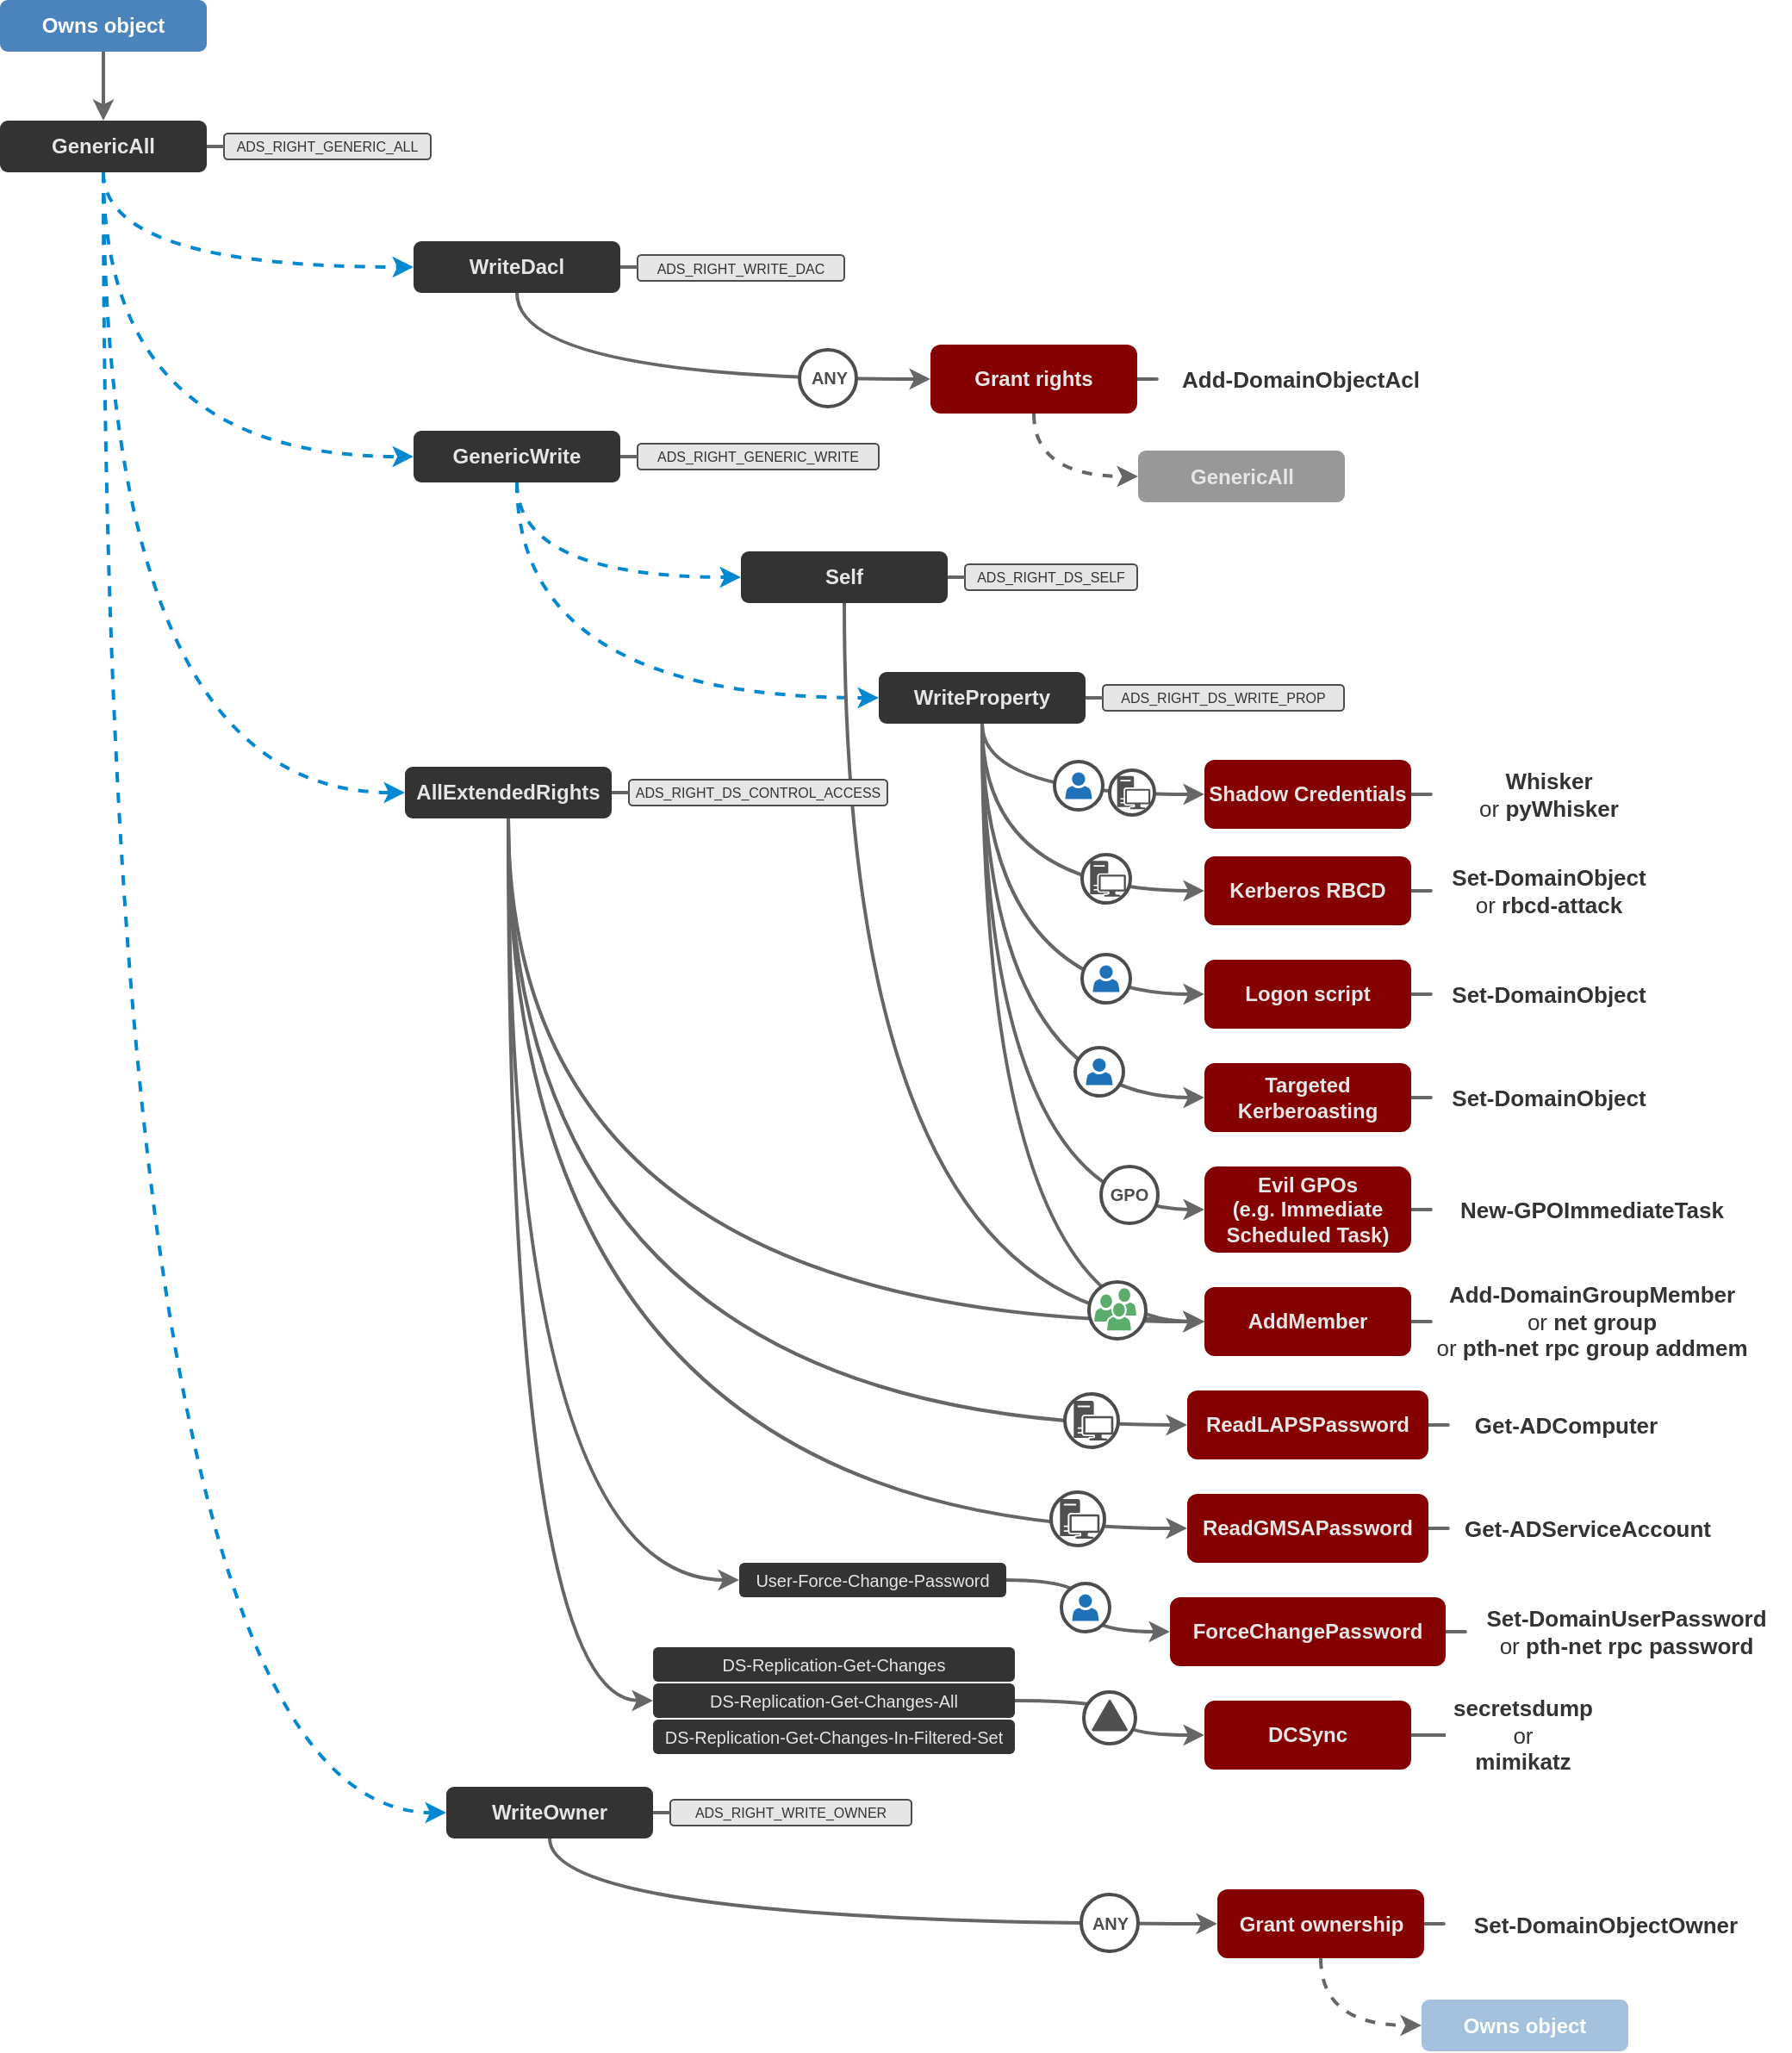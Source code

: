 <mxfile version="14.5.1" type="device"><diagram id="hH7pEeF3YHhmBUNXaw4B" name="Page-1"><mxGraphModel dx="-787" dy="471" grid="0" gridSize="10" guides="0" tooltips="1" connect="1" arrows="1" fold="1" page="0" pageScale="1" pageWidth="850" pageHeight="1100" math="0" shadow="0"><root><mxCell id="0"/><mxCell id="1" parent="0"/><mxCell id="ecaAw5MiLjt0hMcevMGe-25" style="edgeStyle=orthogonalEdgeStyle;curved=1;rounded=0;orthogonalLoop=1;jettySize=auto;html=1;entryX=0;entryY=0.5;entryDx=0;entryDy=0;strokeColor=#666666;strokeWidth=2;fontSize=10;fontColor=#E6E6E6;exitX=1;exitY=0.5;exitDx=0;exitDy=0;" parent="1" source="ecaAw5MiLjt0hMcevMGe-19" target="1uZMwYcroioLVXyT7ZDU-54" edge="1"><mxGeometry relative="1" as="geometry"><mxPoint x="2380" y="1125" as="sourcePoint"/><Array as="points"><mxPoint x="2400" y="1167"/><mxPoint x="2400" y="1197"/></Array></mxGeometry></mxCell><mxCell id="ecaAw5MiLjt0hMcevMGe-24" style="edgeStyle=orthogonalEdgeStyle;curved=1;rounded=0;orthogonalLoop=1;jettySize=auto;html=1;exitX=1;exitY=0.5;exitDx=0;exitDy=0;entryX=0;entryY=0.5;entryDx=0;entryDy=0;strokeColor=#666666;strokeWidth=2;fontSize=10;fontColor=#E6E6E6;" parent="1" source="ecaAw5MiLjt0hMcevMGe-20" target="ecaAw5MiLjt0hMcevMGe-10" edge="1"><mxGeometry relative="1" as="geometry"><Array as="points"><mxPoint x="2420" y="1237"/><mxPoint x="2420" y="1257"/></Array></mxGeometry></mxCell><mxCell id="ecaAw5MiLjt0hMcevMGe-12" style="edgeStyle=orthogonalEdgeStyle;rounded=0;orthogonalLoop=1;jettySize=auto;html=1;curved=1;exitX=0.5;exitY=1;exitDx=0;exitDy=0;entryX=0;entryY=0.5;entryDx=0;entryDy=0;strokeWidth=2;strokeColor=#666666;" parent="1" source="1uZMwYcroioLVXyT7ZDU-45" target="ecaAw5MiLjt0hMcevMGe-20" edge="1"><mxGeometry relative="1" as="geometry"/></mxCell><mxCell id="1uZMwYcroioLVXyT7ZDU-73" style="edgeStyle=orthogonalEdgeStyle;curved=1;rounded=0;orthogonalLoop=1;jettySize=auto;html=1;strokeColor=#666666;strokeWidth=2;fontColor=#E6E6E6;exitX=0.5;exitY=1;exitDx=0;exitDy=0;entryX=0;entryY=0.5;entryDx=0;entryDy=0;" parent="1" source="1uZMwYcroioLVXyT7ZDU-45" target="1uZMwYcroioLVXyT7ZDU-57" edge="1"><mxGeometry relative="1" as="geometry"/></mxCell><mxCell id="1uZMwYcroioLVXyT7ZDU-76" style="edgeStyle=orthogonalEdgeStyle;curved=1;rounded=0;orthogonalLoop=1;jettySize=auto;html=1;strokeColor=#666666;strokeWidth=2;fontColor=#E6E6E6;exitX=0.5;exitY=1;exitDx=0;exitDy=0;entryX=0;entryY=0.5;entryDx=0;entryDy=0;" parent="1" source="1uZMwYcroioLVXyT7ZDU-45" target="1uZMwYcroioLVXyT7ZDU-59" edge="1"><mxGeometry relative="1" as="geometry"/></mxCell><mxCell id="1uZMwYcroioLVXyT7ZDU-77" style="edgeStyle=orthogonalEdgeStyle;curved=1;rounded=0;orthogonalLoop=1;jettySize=auto;html=1;strokeColor=#666666;strokeWidth=2;fontColor=#E6E6E6;exitX=0.5;exitY=1;exitDx=0;exitDy=0;entryX=0;entryY=0.5;entryDx=0;entryDy=0;" parent="1" source="1uZMwYcroioLVXyT7ZDU-45" target="1uZMwYcroioLVXyT7ZDU-58" edge="1"><mxGeometry relative="1" as="geometry"/></mxCell><mxCell id="1uZMwYcroioLVXyT7ZDU-78" style="edgeStyle=orthogonalEdgeStyle;curved=1;rounded=0;orthogonalLoop=1;jettySize=auto;html=1;strokeColor=#666666;strokeWidth=2;fontColor=#E6E6E6;exitX=0.5;exitY=1;exitDx=0;exitDy=0;entryX=0;entryY=0.5;entryDx=0;entryDy=0;" parent="1" source="1uZMwYcroioLVXyT7ZDU-45" target="ecaAw5MiLjt0hMcevMGe-19" edge="1"><mxGeometry relative="1" as="geometry"><mxPoint x="1520" y="620" as="sourcePoint"/></mxGeometry></mxCell><mxCell id="1uZMwYcroioLVXyT7ZDU-62" style="edgeStyle=orthogonalEdgeStyle;curved=1;rounded=0;orthogonalLoop=1;jettySize=auto;html=1;fontColor=#E6E6E6;strokeWidth=2;dashed=1;strokeColor=#0288d1;entryX=0;entryY=0.5;entryDx=0;entryDy=0;exitX=0.5;exitY=1;exitDx=0;exitDy=0;" parent="1" source="1uZMwYcroioLVXyT7ZDU-46" target="1uZMwYcroioLVXyT7ZDU-45" edge="1"><mxGeometry relative="1" as="geometry"/></mxCell><mxCell id="1uZMwYcroioLVXyT7ZDU-63" style="edgeStyle=orthogonalEdgeStyle;curved=1;rounded=0;orthogonalLoop=1;jettySize=auto;html=1;dashed=1;strokeColor=#0288d1;strokeWidth=2;fontColor=#E6E6E6;entryX=0;entryY=0.5;entryDx=0;entryDy=0;exitX=0.5;exitY=1;exitDx=0;exitDy=0;" parent="1" source="1uZMwYcroioLVXyT7ZDU-46" target="1uZMwYcroioLVXyT7ZDU-50" edge="1"><mxGeometry relative="1" as="geometry"/></mxCell><mxCell id="1uZMwYcroioLVXyT7ZDU-64" style="edgeStyle=orthogonalEdgeStyle;curved=1;rounded=0;orthogonalLoop=1;jettySize=auto;html=1;dashed=1;strokeColor=#0288d1;strokeWidth=2;fontColor=#E6E6E6;exitX=0.5;exitY=1;exitDx=0;exitDy=0;entryX=0;entryY=0.5;entryDx=0;entryDy=0;" parent="1" source="1uZMwYcroioLVXyT7ZDU-46" target="1uZMwYcroioLVXyT7ZDU-51" edge="1"><mxGeometry relative="1" as="geometry"/></mxCell><mxCell id="1uZMwYcroioLVXyT7ZDU-69" style="edgeStyle=orthogonalEdgeStyle;curved=1;rounded=0;orthogonalLoop=1;jettySize=auto;html=1;dashed=1;strokeColor=#0288d1;strokeWidth=2;fontColor=#E6E6E6;entryX=0;entryY=0.5;entryDx=0;entryDy=0;exitX=0.5;exitY=1;exitDx=0;exitDy=0;" parent="1" source="1uZMwYcroioLVXyT7ZDU-46" target="1uZMwYcroioLVXyT7ZDU-47" edge="1"><mxGeometry relative="1" as="geometry"/></mxCell><mxCell id="1uZMwYcroioLVXyT7ZDU-65" style="edgeStyle=orthogonalEdgeStyle;curved=1;rounded=0;orthogonalLoop=1;jettySize=auto;html=1;dashed=1;strokeColor=#0288d1;strokeWidth=2;fontColor=#E6E6E6;exitX=0.5;exitY=1;exitDx=0;exitDy=0;entryX=0;entryY=0.5;entryDx=0;entryDy=0;" parent="1" source="1uZMwYcroioLVXyT7ZDU-47" target="1uZMwYcroioLVXyT7ZDU-49" edge="1"><mxGeometry relative="1" as="geometry"/></mxCell><mxCell id="1uZMwYcroioLVXyT7ZDU-66" style="edgeStyle=orthogonalEdgeStyle;curved=1;rounded=0;orthogonalLoop=1;jettySize=auto;html=1;dashed=1;strokeColor=#0288d1;strokeWidth=2;fontColor=#E6E6E6;entryX=0;entryY=0.5;entryDx=0;entryDy=0;exitX=0.5;exitY=1;exitDx=0;exitDy=0;" parent="1" source="1uZMwYcroioLVXyT7ZDU-47" target="1uZMwYcroioLVXyT7ZDU-48" edge="1"><mxGeometry relative="1" as="geometry"/></mxCell><mxCell id="1uZMwYcroioLVXyT7ZDU-74" style="edgeStyle=orthogonalEdgeStyle;curved=1;rounded=0;orthogonalLoop=1;jettySize=auto;html=1;strokeColor=#666666;strokeWidth=2;fontColor=#E6E6E6;exitX=0.5;exitY=1;exitDx=0;exitDy=0;entryX=0;entryY=0.5;entryDx=0;entryDy=0;" parent="1" source="1uZMwYcroioLVXyT7ZDU-48" target="1uZMwYcroioLVXyT7ZDU-57" edge="1"><mxGeometry relative="1" as="geometry"/></mxCell><mxCell id="1uZMwYcroioLVXyT7ZDU-70" style="edgeStyle=orthogonalEdgeStyle;curved=1;rounded=0;orthogonalLoop=1;jettySize=auto;html=1;strokeWidth=2;fontColor=#E6E6E6;strokeColor=#666666;exitX=0.5;exitY=1;exitDx=0;exitDy=0;entryX=0;entryY=0.5;entryDx=0;entryDy=0;" parent="1" source="1uZMwYcroioLVXyT7ZDU-49" target="1uZMwYcroioLVXyT7ZDU-55" edge="1"><mxGeometry relative="1" as="geometry"/></mxCell><mxCell id="1uZMwYcroioLVXyT7ZDU-72" style="edgeStyle=orthogonalEdgeStyle;curved=1;rounded=0;orthogonalLoop=1;jettySize=auto;html=1;strokeColor=#666666;strokeWidth=2;fontColor=#E6E6E6;entryX=0;entryY=0.5;entryDx=0;entryDy=0;exitX=0.5;exitY=1;exitDx=0;exitDy=0;" parent="1" source="1uZMwYcroioLVXyT7ZDU-49" target="1uZMwYcroioLVXyT7ZDU-56" edge="1"><mxGeometry relative="1" as="geometry"/></mxCell><mxCell id="1uZMwYcroioLVXyT7ZDU-75" style="edgeStyle=orthogonalEdgeStyle;curved=1;rounded=0;orthogonalLoop=1;jettySize=auto;html=1;strokeColor=#666666;strokeWidth=2;fontColor=#E6E6E6;exitX=0.5;exitY=1;exitDx=0;exitDy=0;entryX=0;entryY=0.5;entryDx=0;entryDy=0;" parent="1" source="1uZMwYcroioLVXyT7ZDU-49" target="1uZMwYcroioLVXyT7ZDU-57" edge="1"><mxGeometry relative="1" as="geometry"/></mxCell><mxCell id="1uZMwYcroioLVXyT7ZDU-79" style="edgeStyle=orthogonalEdgeStyle;curved=1;rounded=0;orthogonalLoop=1;jettySize=auto;html=1;strokeColor=#666666;strokeWidth=2;fontColor=#E6E6E6;entryX=0;entryY=0.5;entryDx=0;entryDy=0;exitX=0.5;exitY=1;exitDx=0;exitDy=0;" parent="1" source="1uZMwYcroioLVXyT7ZDU-50" target="1uZMwYcroioLVXyT7ZDU-61" edge="1"><mxGeometry relative="1" as="geometry"/></mxCell><mxCell id="1uZMwYcroioLVXyT7ZDU-80" style="edgeStyle=orthogonalEdgeStyle;curved=1;rounded=0;orthogonalLoop=1;jettySize=auto;html=1;strokeColor=#666666;strokeWidth=2;fontColor=#E6E6E6;exitX=0.5;exitY=1;exitDx=0;exitDy=0;entryX=0;entryY=0.5;entryDx=0;entryDy=0;" parent="1" source="1uZMwYcroioLVXyT7ZDU-51" target="1uZMwYcroioLVXyT7ZDU-60" edge="1"><mxGeometry relative="1" as="geometry"/></mxCell><mxCell id="1uZMwYcroioLVXyT7ZDU-120" style="edgeStyle=orthogonalEdgeStyle;curved=1;rounded=0;orthogonalLoop=1;jettySize=auto;html=1;exitX=1;exitY=0.5;exitDx=0;exitDy=0;endArrow=none;endFill=0;strokeColor=#666666;strokeWidth=2;fontSize=13;fontColor=#333333;" parent="1" source="1uZMwYcroioLVXyT7ZDU-53" target="1uZMwYcroioLVXyT7ZDU-117" edge="1"><mxGeometry relative="1" as="geometry"/></mxCell><mxCell id="1uZMwYcroioLVXyT7ZDU-53" value="Targeted&lt;br&gt;Kerberoasting" style="rounded=1;whiteSpace=wrap;html=1;fontColor=#E6E6E6;fillColor=#850000;strokeColor=none;fontStyle=1" parent="1" vertex="1"><mxGeometry x="2469" y="867" width="120" height="40" as="geometry"/></mxCell><mxCell id="1uZMwYcroioLVXyT7ZDU-122" style="edgeStyle=orthogonalEdgeStyle;curved=1;rounded=0;orthogonalLoop=1;jettySize=auto;html=1;exitX=1;exitY=0.5;exitDx=0;exitDy=0;endArrow=none;endFill=0;strokeColor=#666666;strokeWidth=2;fontSize=13;fontColor=#333333;" parent="1" source="1uZMwYcroioLVXyT7ZDU-54" target="1uZMwYcroioLVXyT7ZDU-116" edge="1"><mxGeometry relative="1" as="geometry"/></mxCell><mxCell id="1uZMwYcroioLVXyT7ZDU-54" value="ForceChangePassword" style="rounded=1;whiteSpace=wrap;html=1;fontColor=#E6E6E6;fillColor=#850000;strokeColor=none;fontStyle=1" parent="1" vertex="1"><mxGeometry x="2449" y="1177" width="160" height="40" as="geometry"/></mxCell><mxCell id="1uZMwYcroioLVXyT7ZDU-136" style="edgeStyle=orthogonalEdgeStyle;curved=1;rounded=0;orthogonalLoop=1;jettySize=auto;html=1;exitX=1;exitY=0.5;exitDx=0;exitDy=0;endArrow=none;endFill=0;strokeColor=#666666;strokeWidth=2;fontSize=13;fontColor=#333333;" parent="1" source="1uZMwYcroioLVXyT7ZDU-55" target="1uZMwYcroioLVXyT7ZDU-135" edge="1"><mxGeometry relative="1" as="geometry"/></mxCell><mxCell id="1uZMwYcroioLVXyT7ZDU-55" value="Kerberos RBCD" style="rounded=1;whiteSpace=wrap;html=1;fontColor=#E6E6E6;fillColor=#850000;strokeColor=none;fontStyle=1" parent="1" vertex="1"><mxGeometry x="2469" y="747" width="120" height="40" as="geometry"/></mxCell><mxCell id="1uZMwYcroioLVXyT7ZDU-134" style="edgeStyle=orthogonalEdgeStyle;curved=1;rounded=0;orthogonalLoop=1;jettySize=auto;html=1;exitX=1;exitY=0.5;exitDx=0;exitDy=0;endArrow=none;endFill=0;strokeColor=#666666;strokeWidth=2;fontSize=13;fontColor=#333333;" parent="1" source="1uZMwYcroioLVXyT7ZDU-56" target="1uZMwYcroioLVXyT7ZDU-133" edge="1"><mxGeometry relative="1" as="geometry"/></mxCell><mxCell id="1uZMwYcroioLVXyT7ZDU-56" value="Evil GPOs&lt;br&gt;(e.g. Immediate&lt;br&gt;Scheduled Task)" style="rounded=1;whiteSpace=wrap;html=1;fontColor=#E6E6E6;fillColor=#850000;strokeColor=none;fontStyle=1" parent="1" vertex="1"><mxGeometry x="2469" y="927" width="120" height="50" as="geometry"/></mxCell><mxCell id="1uZMwYcroioLVXyT7ZDU-121" style="edgeStyle=orthogonalEdgeStyle;curved=1;rounded=0;orthogonalLoop=1;jettySize=auto;html=1;exitX=1;exitY=0.5;exitDx=0;exitDy=0;endArrow=none;endFill=0;strokeColor=#666666;strokeWidth=2;fontSize=13;fontColor=#333333;" parent="1" source="1uZMwYcroioLVXyT7ZDU-57" target="1uZMwYcroioLVXyT7ZDU-115" edge="1"><mxGeometry relative="1" as="geometry"/></mxCell><mxCell id="1uZMwYcroioLVXyT7ZDU-57" value="AddMember" style="rounded=1;whiteSpace=wrap;html=1;fontColor=#E6E6E6;fillColor=#850000;strokeColor=none;fontStyle=1" parent="1" vertex="1"><mxGeometry x="2469" y="997" width="120" height="40" as="geometry"/></mxCell><mxCell id="1uZMwYcroioLVXyT7ZDU-128" style="edgeStyle=orthogonalEdgeStyle;curved=1;rounded=0;orthogonalLoop=1;jettySize=auto;html=1;exitX=1;exitY=0.5;exitDx=0;exitDy=0;endArrow=none;endFill=0;strokeColor=#666666;strokeWidth=2;fontSize=13;fontColor=#333333;" parent="1" source="1uZMwYcroioLVXyT7ZDU-58" target="1uZMwYcroioLVXyT7ZDU-127" edge="1"><mxGeometry relative="1" as="geometry"/></mxCell><mxCell id="1uZMwYcroioLVXyT7ZDU-58" value="ReadGMSAPassword" style="rounded=1;whiteSpace=wrap;html=1;fontColor=#E6E6E6;fillColor=#850000;strokeColor=none;fontStyle=1" parent="1" vertex="1"><mxGeometry x="2459" y="1117" width="140" height="40" as="geometry"/></mxCell><mxCell id="1uZMwYcroioLVXyT7ZDU-126" style="edgeStyle=orthogonalEdgeStyle;curved=1;rounded=0;orthogonalLoop=1;jettySize=auto;html=1;exitX=1;exitY=0.5;exitDx=0;exitDy=0;endArrow=none;endFill=0;strokeColor=#666666;strokeWidth=2;fontSize=13;fontColor=#333333;" parent="1" source="1uZMwYcroioLVXyT7ZDU-59" target="1uZMwYcroioLVXyT7ZDU-125" edge="1"><mxGeometry relative="1" as="geometry"/></mxCell><mxCell id="1uZMwYcroioLVXyT7ZDU-59" value="ReadLAPSPassword" style="rounded=1;whiteSpace=wrap;html=1;fontColor=#E6E6E6;fillColor=#850000;strokeColor=none;fontStyle=1" parent="1" vertex="1"><mxGeometry x="2459" y="1057" width="140" height="40" as="geometry"/></mxCell><mxCell id="1uZMwYcroioLVXyT7ZDU-130" style="edgeStyle=orthogonalEdgeStyle;curved=1;rounded=0;orthogonalLoop=1;jettySize=auto;html=1;exitX=1;exitY=0.5;exitDx=0;exitDy=0;endArrow=none;endFill=0;strokeColor=#666666;strokeWidth=2;fontSize=13;fontColor=#333333;" parent="1" source="1uZMwYcroioLVXyT7ZDU-60" target="1uZMwYcroioLVXyT7ZDU-129" edge="1"><mxGeometry relative="1" as="geometry"/></mxCell><mxCell id="XXdrw1tvjlWzK82xDuD_-14" style="edgeStyle=orthogonalEdgeStyle;curved=1;rounded=0;orthogonalLoop=1;jettySize=auto;html=1;exitX=0.5;exitY=1;exitDx=0;exitDy=0;entryX=0;entryY=0.5;entryDx=0;entryDy=0;dashed=1;strokeColor=#666666;strokeWidth=2;fillColor=#f5f5f5;" parent="1" source="1uZMwYcroioLVXyT7ZDU-60" target="XXdrw1tvjlWzK82xDuD_-8" edge="1"><mxGeometry relative="1" as="geometry"/></mxCell><mxCell id="1uZMwYcroioLVXyT7ZDU-60" value="Grant rights" style="rounded=1;whiteSpace=wrap;html=1;fontColor=#E6E6E6;fillColor=#850000;strokeColor=none;fontStyle=1" parent="1" vertex="1"><mxGeometry x="2310" y="450" width="120" height="40" as="geometry"/></mxCell><mxCell id="1uZMwYcroioLVXyT7ZDU-132" style="edgeStyle=orthogonalEdgeStyle;curved=1;rounded=0;orthogonalLoop=1;jettySize=auto;html=1;exitX=1;exitY=0.5;exitDx=0;exitDy=0;endArrow=none;endFill=0;strokeColor=#666666;strokeWidth=2;fontSize=13;fontColor=#333333;" parent="1" source="1uZMwYcroioLVXyT7ZDU-61" target="1uZMwYcroioLVXyT7ZDU-131" edge="1"><mxGeometry relative="1" as="geometry"/></mxCell><mxCell id="XXdrw1tvjlWzK82xDuD_-6" style="edgeStyle=orthogonalEdgeStyle;curved=1;rounded=0;orthogonalLoop=1;jettySize=auto;html=1;exitX=0.5;exitY=1;exitDx=0;exitDy=0;entryX=0;entryY=0.5;entryDx=0;entryDy=0;dashed=1;strokeColor=#666666;strokeWidth=2;fillColor=#f5f5f5;" parent="1" source="1uZMwYcroioLVXyT7ZDU-61" target="XXdrw1tvjlWzK82xDuD_-5" edge="1"><mxGeometry relative="1" as="geometry"/></mxCell><mxCell id="1uZMwYcroioLVXyT7ZDU-61" value="Grant ownership" style="rounded=1;whiteSpace=wrap;html=1;fontColor=#E6E6E6;fillColor=#850000;strokeColor=none;fontStyle=1" parent="1" vertex="1"><mxGeometry x="2476.5" y="1346.5" width="120" height="40" as="geometry"/></mxCell><mxCell id="1uZMwYcroioLVXyT7ZDU-84" style="edgeStyle=orthogonalEdgeStyle;curved=1;rounded=0;orthogonalLoop=1;jettySize=auto;html=1;strokeColor=#666666;strokeWidth=2;fontColor=#E6E6E6;" parent="1" source="1uZMwYcroioLVXyT7ZDU-83" target="1uZMwYcroioLVXyT7ZDU-46" edge="1"><mxGeometry relative="1" as="geometry"/></mxCell><mxCell id="1uZMwYcroioLVXyT7ZDU-83" value="Owns object" style="rounded=1;whiteSpace=wrap;html=1;strokeColor=none;fontStyle=1;fillColor=#4B84BD;fontColor=#FFFFFF;" parent="1" vertex="1"><mxGeometry x="1770" y="250" width="120" height="30" as="geometry"/></mxCell><mxCell id="1uZMwYcroioLVXyT7ZDU-107" value="" style="group" parent="1" vertex="1" connectable="0"><mxGeometry x="2010" y="390" width="250" height="30" as="geometry"/></mxCell><mxCell id="1uZMwYcroioLVXyT7ZDU-51" value="WriteDacl" style="rounded=1;whiteSpace=wrap;html=1;fontColor=#E6E6E6;fontStyle=1;fillColor=#333333;strokeColor=none;" parent="1uZMwYcroioLVXyT7ZDU-107" vertex="1"><mxGeometry width="120" height="30" as="geometry"/></mxCell><mxCell id="1uZMwYcroioLVXyT7ZDU-98" value="ADS_RIGHT_WRITE_DAC" style="rounded=1;whiteSpace=wrap;html=1;fillColor=#E6E6E6;strokeColor=#4D4D4D;fontColor=#333333;fontSize=8;" parent="1uZMwYcroioLVXyT7ZDU-107" vertex="1"><mxGeometry x="130" y="8" width="120" height="15" as="geometry"/></mxCell><mxCell id="1uZMwYcroioLVXyT7ZDU-104" style="edgeStyle=orthogonalEdgeStyle;curved=1;rounded=0;orthogonalLoop=1;jettySize=auto;html=1;exitX=1;exitY=0.5;exitDx=0;exitDy=0;entryX=0;entryY=0.5;entryDx=0;entryDy=0;endArrow=none;endFill=0;strokeColor=#666666;strokeWidth=2;fontSize=8;fontColor=#333333;" parent="1uZMwYcroioLVXyT7ZDU-107" source="1uZMwYcroioLVXyT7ZDU-51" target="1uZMwYcroioLVXyT7ZDU-98" edge="1"><mxGeometry relative="1" as="geometry"/></mxCell><mxCell id="1uZMwYcroioLVXyT7ZDU-108" value="" style="group" parent="1" vertex="1" connectable="0"><mxGeometry x="2280" y="640" width="270" height="30" as="geometry"/></mxCell><mxCell id="1uZMwYcroioLVXyT7ZDU-49" value="WriteProperty" style="rounded=1;whiteSpace=wrap;html=1;fontColor=#E6E6E6;fontStyle=1;fillColor=#333333;strokeColor=none;" parent="1uZMwYcroioLVXyT7ZDU-108" vertex="1"><mxGeometry width="120" height="30" as="geometry"/></mxCell><mxCell id="1uZMwYcroioLVXyT7ZDU-96" value="ADS_RIGHT_DS_WRITE_PROP" style="rounded=1;whiteSpace=wrap;html=1;fillColor=#E6E6E6;strokeColor=#4D4D4D;fontColor=#333333;fontSize=8;" parent="1uZMwYcroioLVXyT7ZDU-108" vertex="1"><mxGeometry x="130" y="7.5" width="140" height="15" as="geometry"/></mxCell><mxCell id="1uZMwYcroioLVXyT7ZDU-106" style="edgeStyle=orthogonalEdgeStyle;curved=1;rounded=0;orthogonalLoop=1;jettySize=auto;html=1;exitX=1;exitY=0.5;exitDx=0;exitDy=0;entryX=0;entryY=0.5;entryDx=0;entryDy=0;endArrow=none;endFill=0;strokeColor=#666666;strokeWidth=2;fontSize=8;fontColor=#333333;" parent="1uZMwYcroioLVXyT7ZDU-108" source="1uZMwYcroioLVXyT7ZDU-49" target="1uZMwYcroioLVXyT7ZDU-96" edge="1"><mxGeometry relative="1" as="geometry"/></mxCell><mxCell id="1uZMwYcroioLVXyT7ZDU-109" value="" style="group" parent="1" vertex="1" connectable="0"><mxGeometry x="2200" y="570" width="230" height="30" as="geometry"/></mxCell><mxCell id="1uZMwYcroioLVXyT7ZDU-48" value="Self" style="rounded=1;whiteSpace=wrap;html=1;fontColor=#E6E6E6;fontStyle=1;fillColor=#333333;strokeColor=none;" parent="1uZMwYcroioLVXyT7ZDU-109" vertex="1"><mxGeometry width="120" height="30" as="geometry"/></mxCell><mxCell id="1uZMwYcroioLVXyT7ZDU-97" value="ADS_RIGHT_DS_SELF" style="rounded=1;whiteSpace=wrap;html=1;fillColor=#E6E6E6;strokeColor=#4D4D4D;fontColor=#333333;fontSize=8;" parent="1uZMwYcroioLVXyT7ZDU-109" vertex="1"><mxGeometry x="130" y="7.5" width="100" height="15" as="geometry"/></mxCell><mxCell id="1uZMwYcroioLVXyT7ZDU-105" style="edgeStyle=orthogonalEdgeStyle;curved=1;rounded=0;orthogonalLoop=1;jettySize=auto;html=1;exitX=1;exitY=0.5;exitDx=0;exitDy=0;entryX=0;entryY=0.5;entryDx=0;entryDy=0;endArrow=none;endFill=0;strokeColor=#666666;strokeWidth=2;fontSize=8;fontColor=#333333;" parent="1uZMwYcroioLVXyT7ZDU-109" source="1uZMwYcroioLVXyT7ZDU-48" target="1uZMwYcroioLVXyT7ZDU-97" edge="1"><mxGeometry relative="1" as="geometry"/></mxCell><mxCell id="1uZMwYcroioLVXyT7ZDU-110" value="" style="group" parent="1" vertex="1" connectable="0"><mxGeometry x="2010" y="500" width="270" height="30" as="geometry"/></mxCell><mxCell id="1uZMwYcroioLVXyT7ZDU-47" value="GenericWrite" style="rounded=1;whiteSpace=wrap;html=1;fontColor=#E6E6E6;fontStyle=1;fillColor=#333333;strokeColor=none;" parent="1uZMwYcroioLVXyT7ZDU-110" vertex="1"><mxGeometry width="120" height="30" as="geometry"/></mxCell><mxCell id="1uZMwYcroioLVXyT7ZDU-95" value="ADS_RIGHT_GENERIC_WRITE" style="rounded=1;whiteSpace=wrap;html=1;fillColor=#E6E6E6;strokeColor=#4D4D4D;fontColor=#333333;fontSize=8;" parent="1uZMwYcroioLVXyT7ZDU-110" vertex="1"><mxGeometry x="130" y="7.5" width="140" height="15" as="geometry"/></mxCell><mxCell id="1uZMwYcroioLVXyT7ZDU-102" style="edgeStyle=orthogonalEdgeStyle;curved=1;rounded=0;orthogonalLoop=1;jettySize=auto;html=1;exitX=1;exitY=0.5;exitDx=0;exitDy=0;entryX=0;entryY=0.5;entryDx=0;entryDy=0;endArrow=none;endFill=0;strokeColor=#666666;strokeWidth=2;fontSize=8;fontColor=#333333;" parent="1uZMwYcroioLVXyT7ZDU-110" source="1uZMwYcroioLVXyT7ZDU-47" target="1uZMwYcroioLVXyT7ZDU-95" edge="1"><mxGeometry relative="1" as="geometry"/></mxCell><mxCell id="1uZMwYcroioLVXyT7ZDU-111" value="" style="group" parent="1" vertex="1" connectable="0"><mxGeometry x="1770" y="320" width="250" height="30" as="geometry"/></mxCell><mxCell id="1uZMwYcroioLVXyT7ZDU-46" value="GenericAll" style="rounded=1;whiteSpace=wrap;html=1;fontColor=#E6E6E6;fontStyle=1;fillColor=#333333;strokeColor=none;" parent="1uZMwYcroioLVXyT7ZDU-111" vertex="1"><mxGeometry width="120" height="30" as="geometry"/></mxCell><mxCell id="1uZMwYcroioLVXyT7ZDU-99" value="&lt;meta charset=&quot;utf-8&quot;&gt;ADS_RIGHT_GENERIC_ALL" style="rounded=1;whiteSpace=wrap;html=1;fillColor=#E6E6E6;strokeColor=#4D4D4D;fontColor=#333333;fontSize=8;" parent="1uZMwYcroioLVXyT7ZDU-111" vertex="1"><mxGeometry x="130" y="7.5" width="120" height="15" as="geometry"/></mxCell><mxCell id="1uZMwYcroioLVXyT7ZDU-100" style="edgeStyle=orthogonalEdgeStyle;curved=1;rounded=0;orthogonalLoop=1;jettySize=auto;html=1;exitX=1;exitY=0.5;exitDx=0;exitDy=0;entryX=0;entryY=0.5;entryDx=0;entryDy=0;endArrow=none;endFill=0;strokeColor=#666666;strokeWidth=2;fontSize=8;fontColor=#333333;" parent="1uZMwYcroioLVXyT7ZDU-111" source="1uZMwYcroioLVXyT7ZDU-46" target="1uZMwYcroioLVXyT7ZDU-99" edge="1"><mxGeometry relative="1" as="geometry"/></mxCell><mxCell id="1uZMwYcroioLVXyT7ZDU-112" value="" style="group" parent="1" vertex="1" connectable="0"><mxGeometry x="2005" y="695" width="280" height="30" as="geometry"/></mxCell><mxCell id="1uZMwYcroioLVXyT7ZDU-45" value="AllExtendedRights" style="rounded=1;whiteSpace=wrap;html=1;fontColor=#E6E6E6;fontStyle=1;fillColor=#333333;strokeColor=none;" parent="1uZMwYcroioLVXyT7ZDU-112" vertex="1"><mxGeometry width="120" height="30" as="geometry"/></mxCell><mxCell id="1uZMwYcroioLVXyT7ZDU-93" value="ADS_RIGHT_DS_CONTROL_ACCESS" style="rounded=1;whiteSpace=wrap;html=1;fillColor=#E6E6E6;strokeColor=#4D4D4D;fontColor=#333333;fontSize=8;" parent="1uZMwYcroioLVXyT7ZDU-112" vertex="1"><mxGeometry x="130" y="7.5" width="150" height="15" as="geometry"/></mxCell><mxCell id="1uZMwYcroioLVXyT7ZDU-94" style="edgeStyle=orthogonalEdgeStyle;curved=1;rounded=0;orthogonalLoop=1;jettySize=auto;html=1;exitX=1;exitY=0.5;exitDx=0;exitDy=0;entryX=0;entryY=0.5;entryDx=0;entryDy=0;endArrow=none;endFill=0;strokeColor=#666666;strokeWidth=2;fontSize=8;fontColor=#333333;" parent="1uZMwYcroioLVXyT7ZDU-112" source="1uZMwYcroioLVXyT7ZDU-45" target="1uZMwYcroioLVXyT7ZDU-93" edge="1"><mxGeometry relative="1" as="geometry"/></mxCell><mxCell id="1uZMwYcroioLVXyT7ZDU-113" value="" style="group" parent="1" vertex="1" connectable="0"><mxGeometry x="2030" y="1240" width="270" height="30" as="geometry"/></mxCell><mxCell id="1uZMwYcroioLVXyT7ZDU-50" value="WriteOwner" style="rounded=1;whiteSpace=wrap;html=1;fontColor=#E6E6E6;fontStyle=1;fillColor=#333333;strokeColor=none;" parent="1uZMwYcroioLVXyT7ZDU-113" vertex="1"><mxGeometry x="-1" y="47" width="120" height="30" as="geometry"/></mxCell><mxCell id="1uZMwYcroioLVXyT7ZDU-91" value="&lt;meta charset=&quot;utf-8&quot; style=&quot;font-size: 8px;&quot;&gt;ADS_RIGHT_WRITE_OWNER" style="rounded=1;whiteSpace=wrap;html=1;fillColor=#E6E6E6;strokeColor=#4D4D4D;fontColor=#333333;fontSize=8;" parent="1uZMwYcroioLVXyT7ZDU-113" vertex="1"><mxGeometry x="129" y="54.5" width="140" height="15" as="geometry"/></mxCell><mxCell id="1uZMwYcroioLVXyT7ZDU-90" style="edgeStyle=orthogonalEdgeStyle;curved=1;rounded=0;orthogonalLoop=1;jettySize=auto;html=1;exitX=1;exitY=0.5;exitDx=0;exitDy=0;strokeColor=#666666;strokeWidth=2;fontColor=#E6E6E6;endArrow=none;endFill=0;entryX=0;entryY=0.5;entryDx=0;entryDy=0;" parent="1uZMwYcroioLVXyT7ZDU-113" source="1uZMwYcroioLVXyT7ZDU-50" target="1uZMwYcroioLVXyT7ZDU-91" edge="1"><mxGeometry relative="1" as="geometry"><mxPoint x="1810" y="485" as="targetPoint"/></mxGeometry></mxCell><mxCell id="1uZMwYcroioLVXyT7ZDU-115" value="Add-DomainGroupMember&lt;br&gt;&lt;span style=&quot;font-weight: normal&quot;&gt;or &lt;/span&gt;net group&lt;br&gt;&lt;span style=&quot;font-weight: normal&quot;&gt;or&lt;/span&gt;&amp;nbsp;pth-net rpc group addmem" style="text;html=1;strokeColor=none;fillColor=none;align=center;verticalAlign=middle;whiteSpace=wrap;rounded=0;fontSize=13;fontColor=#333333;fontStyle=1" parent="1" vertex="1"><mxGeometry x="2599" y="1007" width="190" height="20" as="geometry"/></mxCell><mxCell id="1uZMwYcroioLVXyT7ZDU-116" value="Set-DomainUserPassword&lt;br&gt;&lt;span style=&quot;font-weight: normal&quot;&gt;or&lt;/span&gt;&amp;nbsp;&lt;span&gt;pth-net rpc password&lt;/span&gt;" style="text;html=1;strokeColor=none;fillColor=none;align=center;verticalAlign=middle;whiteSpace=wrap;rounded=0;fontSize=13;fontColor=#333333;fontStyle=1" parent="1" vertex="1"><mxGeometry x="2619" y="1187" width="190" height="20" as="geometry"/></mxCell><mxCell id="1uZMwYcroioLVXyT7ZDU-117" value="Set-DomainObject" style="text;html=1;strokeColor=none;fillColor=none;align=center;verticalAlign=middle;whiteSpace=wrap;rounded=0;fontSize=13;fontColor=#333333;fontStyle=1" parent="1" vertex="1"><mxGeometry x="2599" y="877" width="140" height="20" as="geometry"/></mxCell><mxCell id="1uZMwYcroioLVXyT7ZDU-124" style="edgeStyle=orthogonalEdgeStyle;curved=1;rounded=0;orthogonalLoop=1;jettySize=auto;html=1;exitX=1;exitY=0.5;exitDx=0;exitDy=0;endArrow=none;endFill=0;strokeColor=#666666;strokeWidth=2;fontSize=13;fontColor=#333333;" parent="1" source="1uZMwYcroioLVXyT7ZDU-118" target="1uZMwYcroioLVXyT7ZDU-123" edge="1"><mxGeometry relative="1" as="geometry"/></mxCell><mxCell id="1uZMwYcroioLVXyT7ZDU-118" value="Logon script" style="rounded=1;whiteSpace=wrap;html=1;fontColor=#E6E6E6;fillColor=#850000;strokeColor=none;fontStyle=1" parent="1" vertex="1"><mxGeometry x="2469" y="807" width="120" height="40" as="geometry"/></mxCell><mxCell id="1uZMwYcroioLVXyT7ZDU-119" style="edgeStyle=orthogonalEdgeStyle;curved=1;rounded=0;orthogonalLoop=1;jettySize=auto;html=1;entryX=0;entryY=0.5;entryDx=0;entryDy=0;endArrow=classic;endFill=1;strokeColor=#666666;strokeWidth=2;fontSize=13;fontColor=#333333;exitX=0.5;exitY=1;exitDx=0;exitDy=0;" parent="1" source="1uZMwYcroioLVXyT7ZDU-49" target="1uZMwYcroioLVXyT7ZDU-118" edge="1"><mxGeometry relative="1" as="geometry"/></mxCell><mxCell id="1uZMwYcroioLVXyT7ZDU-123" value="Set-DomainObject" style="text;html=1;strokeColor=none;fillColor=none;align=center;verticalAlign=middle;whiteSpace=wrap;rounded=0;fontSize=13;fontColor=#333333;fontStyle=1" parent="1" vertex="1"><mxGeometry x="2599" y="817" width="140" height="20" as="geometry"/></mxCell><mxCell id="1uZMwYcroioLVXyT7ZDU-125" value="Get-ADComputer" style="text;html=1;strokeColor=none;fillColor=none;align=center;verticalAlign=middle;whiteSpace=wrap;rounded=0;fontSize=13;fontColor=#333333;fontStyle=1" parent="1" vertex="1"><mxGeometry x="2609" y="1067" width="140" height="20" as="geometry"/></mxCell><mxCell id="1uZMwYcroioLVXyT7ZDU-127" value="Get-ADServiceAccount" style="text;html=1;strokeColor=none;fillColor=none;align=center;verticalAlign=middle;whiteSpace=wrap;rounded=0;fontSize=13;fontColor=#333333;fontStyle=1" parent="1" vertex="1"><mxGeometry x="2609" y="1127" width="165" height="20" as="geometry"/></mxCell><mxCell id="1uZMwYcroioLVXyT7ZDU-129" value="Add-DomainObjectAcl" style="text;html=1;strokeColor=none;fillColor=none;align=center;verticalAlign=middle;whiteSpace=wrap;rounded=0;fontSize=13;fontColor=#333333;fontStyle=1" parent="1" vertex="1"><mxGeometry x="2440" y="460" width="170" height="20" as="geometry"/></mxCell><mxCell id="1uZMwYcroioLVXyT7ZDU-131" value="Set-DomainObjectOwner" style="text;html=1;strokeColor=none;fillColor=none;align=center;verticalAlign=middle;whiteSpace=wrap;rounded=0;fontSize=13;fontColor=#333333;fontStyle=1" parent="1" vertex="1"><mxGeometry x="2606.5" y="1356.5" width="190" height="20" as="geometry"/></mxCell><mxCell id="1uZMwYcroioLVXyT7ZDU-133" value="New-GPOImmediateTask" style="text;html=1;strokeColor=none;fillColor=none;align=center;verticalAlign=middle;whiteSpace=wrap;rounded=0;fontSize=13;fontColor=#333333;fontStyle=1" parent="1" vertex="1"><mxGeometry x="2599" y="942" width="190" height="20" as="geometry"/></mxCell><mxCell id="1uZMwYcroioLVXyT7ZDU-135" value="Set-DomainObject&lt;br&gt;&lt;span style=&quot;font-weight: normal&quot;&gt;or&lt;/span&gt; rbcd-attack" style="text;html=1;strokeColor=none;fillColor=none;align=center;verticalAlign=middle;whiteSpace=wrap;rounded=0;fontSize=13;fontColor=#333333;fontStyle=1" parent="1" vertex="1"><mxGeometry x="2599" y="757" width="140" height="20" as="geometry"/></mxCell><mxCell id="1uZMwYcroioLVXyT7ZDU-180" style="edgeStyle=orthogonalEdgeStyle;curved=1;rounded=0;orthogonalLoop=1;jettySize=auto;html=1;exitX=0.5;exitY=1;exitDx=0;exitDy=0;entryX=0;entryY=0.5;entryDx=0;entryDy=0;endArrow=classic;endFill=1;strokeColor=#666666;strokeWidth=2;fontSize=10;fontColor=#E6E6E6;" parent="1" source="1uZMwYcroioLVXyT7ZDU-49" target="1uZMwYcroioLVXyT7ZDU-53" edge="1"><mxGeometry relative="1" as="geometry"/></mxCell><mxCell id="1uZMwYcroioLVXyT7ZDU-181" value="" style="group" parent="1" vertex="1" connectable="0"><mxGeometry x="2398" y="804" width="28" height="28" as="geometry"/></mxCell><mxCell id="1uZMwYcroioLVXyT7ZDU-175" value="" style="ellipse;whiteSpace=wrap;html=1;aspect=fixed;strokeColor=#4D4D4D;fontSize=13;fontColor=#E6E6E6;fillColor=#FFFFFF;strokeWidth=2;" parent="1uZMwYcroioLVXyT7ZDU-181" vertex="1"><mxGeometry width="28" height="28" as="geometry"/></mxCell><mxCell id="1uZMwYcroioLVXyT7ZDU-176" value="" style="pointerEvents=1;shadow=0;dashed=0;html=1;strokeColor=none;labelPosition=center;verticalLabelPosition=bottom;verticalAlign=top;outlineConnect=0;align=center;shape=mxgraph.office.users.user;fillColor=#2072B8;fontSize=13;fontColor=#333333;" parent="1uZMwYcroioLVXyT7ZDU-181" vertex="1"><mxGeometry x="6.222" y="6.222" width="15.556" height="15.556" as="geometry"/></mxCell><mxCell id="1uZMwYcroioLVXyT7ZDU-182" value="" style="group" parent="1" vertex="1" connectable="0"><mxGeometry x="2394" y="858" width="28" height="28" as="geometry"/></mxCell><mxCell id="1uZMwYcroioLVXyT7ZDU-183" value="" style="ellipse;whiteSpace=wrap;html=1;aspect=fixed;strokeColor=#4D4D4D;fontSize=13;fontColor=#E6E6E6;fillColor=#FFFFFF;strokeWidth=2;" parent="1uZMwYcroioLVXyT7ZDU-182" vertex="1"><mxGeometry width="28" height="28" as="geometry"/></mxCell><mxCell id="1uZMwYcroioLVXyT7ZDU-184" value="" style="pointerEvents=1;shadow=0;dashed=0;html=1;strokeColor=none;labelPosition=center;verticalLabelPosition=bottom;verticalAlign=top;outlineConnect=0;align=center;shape=mxgraph.office.users.user;fillColor=#2072B8;fontSize=13;fontColor=#333333;" parent="1uZMwYcroioLVXyT7ZDU-182" vertex="1"><mxGeometry x="6.222" y="6.222" width="15.556" height="15.556" as="geometry"/></mxCell><mxCell id="1uZMwYcroioLVXyT7ZDU-188" value="" style="group" parent="1" vertex="1" connectable="0"><mxGeometry x="2380" y="1116" width="31" height="31" as="geometry"/></mxCell><mxCell id="1uZMwYcroioLVXyT7ZDU-170" value="" style="ellipse;whiteSpace=wrap;html=1;aspect=fixed;strokeColor=#4D4D4D;fontSize=13;fontColor=#E6E6E6;fillColor=#FFFFFF;strokeWidth=2;" parent="1uZMwYcroioLVXyT7ZDU-188" vertex="1"><mxGeometry width="31.0" height="31.0" as="geometry"/></mxCell><mxCell id="1uZMwYcroioLVXyT7ZDU-171" value="" style="pointerEvents=1;shadow=0;dashed=0;html=1;strokeColor=none;fillColor=#505050;labelPosition=center;verticalLabelPosition=bottom;verticalAlign=top;outlineConnect=0;align=center;shape=mxgraph.office.devices.workstation;fontSize=13;fontColor=#333333;" parent="1uZMwYcroioLVXyT7ZDU-188" vertex="1"><mxGeometry x="5.167" y="4.019" width="22.963" height="22.963" as="geometry"/></mxCell><mxCell id="1uZMwYcroioLVXyT7ZDU-189" value="" style="group" parent="1" vertex="1" connectable="0"><mxGeometry x="2388" y="1059" width="31" height="31" as="geometry"/></mxCell><mxCell id="1uZMwYcroioLVXyT7ZDU-190" value="" style="ellipse;whiteSpace=wrap;html=1;aspect=fixed;strokeColor=#4D4D4D;fontSize=13;fontColor=#E6E6E6;fillColor=#FFFFFF;strokeWidth=2;" parent="1uZMwYcroioLVXyT7ZDU-189" vertex="1"><mxGeometry width="31.0" height="31.0" as="geometry"/></mxCell><mxCell id="1uZMwYcroioLVXyT7ZDU-191" value="" style="pointerEvents=1;shadow=0;dashed=0;html=1;strokeColor=none;fillColor=#505050;labelPosition=center;verticalLabelPosition=bottom;verticalAlign=top;outlineConnect=0;align=center;shape=mxgraph.office.devices.workstation;fontSize=13;fontColor=#333333;" parent="1uZMwYcroioLVXyT7ZDU-189" vertex="1"><mxGeometry x="5.167" y="4.019" width="22.963" height="22.963" as="geometry"/></mxCell><mxCell id="1uZMwYcroioLVXyT7ZDU-192" value="" style="group" parent="1" vertex="1" connectable="0"><mxGeometry x="2402" y="994" width="33" height="33" as="geometry"/></mxCell><mxCell id="1uZMwYcroioLVXyT7ZDU-165" value="" style="ellipse;whiteSpace=wrap;html=1;aspect=fixed;strokeColor=#4D4D4D;fontSize=13;fontColor=#E6E6E6;fillColor=#FFFFFF;strokeWidth=2;" parent="1uZMwYcroioLVXyT7ZDU-192" vertex="1"><mxGeometry width="33" height="33" as="geometry"/></mxCell><mxCell id="1uZMwYcroioLVXyT7ZDU-154" value="" style="pointerEvents=1;shadow=0;dashed=0;html=1;strokeColor=none;labelPosition=center;verticalLabelPosition=bottom;verticalAlign=top;outlineConnect=0;align=center;shape=mxgraph.office.users.users;fontSize=13;fontColor=#333333;fillColor=#5AAD6B;" parent="1uZMwYcroioLVXyT7ZDU-192" vertex="1"><mxGeometry x="3.056" y="3.667" width="24.444" height="24.444" as="geometry"/></mxCell><mxCell id="1uZMwYcroioLVXyT7ZDU-193" value="" style="group" parent="1" vertex="1" connectable="0"><mxGeometry x="2409" y="927" width="33" height="33" as="geometry"/></mxCell><mxCell id="1uZMwYcroioLVXyT7ZDU-177" value="" style="ellipse;whiteSpace=wrap;html=1;aspect=fixed;strokeColor=#4D4D4D;fontSize=13;fontColor=#E6E6E6;fillColor=#FFFFFF;strokeWidth=2;" parent="1uZMwYcroioLVXyT7ZDU-193" vertex="1"><mxGeometry width="33" height="33" as="geometry"/></mxCell><mxCell id="1uZMwYcroioLVXyT7ZDU-160" value="&lt;b style=&quot;font-size: 10px;&quot;&gt;GPO&lt;/b&gt;" style="text;html=1;align=center;verticalAlign=middle;resizable=0;points=[];autosize=1;fontSize=10;fontColor=#4D4D4D;" parent="1uZMwYcroioLVXyT7ZDU-193" vertex="1"><mxGeometry x="0.0" y="8" width="32" height="16" as="geometry"/></mxCell><mxCell id="1uZMwYcroioLVXyT7ZDU-194" value="" style="group" parent="1" vertex="1" connectable="0"><mxGeometry x="2398" y="746" width="28" height="28" as="geometry"/></mxCell><mxCell id="1uZMwYcroioLVXyT7ZDU-195" value="" style="ellipse;whiteSpace=wrap;html=1;aspect=fixed;strokeColor=#4D4D4D;fontSize=13;fontColor=#E6E6E6;fillColor=#FFFFFF;strokeWidth=2;" parent="1uZMwYcroioLVXyT7ZDU-194" vertex="1"><mxGeometry width="28.0" height="28.0" as="geometry"/></mxCell><mxCell id="1uZMwYcroioLVXyT7ZDU-196" value="" style="pointerEvents=1;shadow=0;dashed=0;html=1;strokeColor=none;fillColor=#505050;labelPosition=center;verticalLabelPosition=bottom;verticalAlign=top;outlineConnect=0;align=center;shape=mxgraph.office.devices.workstation;fontSize=13;fontColor=#333333;" parent="1uZMwYcroioLVXyT7ZDU-194" vertex="1"><mxGeometry x="4.667" y="3.63" width="20.741" height="20.741" as="geometry"/></mxCell><mxCell id="1uZMwYcroioLVXyT7ZDU-197" value="" style="group" parent="1" vertex="1" connectable="0"><mxGeometry x="2397.5" y="1349.5" width="33" height="33" as="geometry"/></mxCell><mxCell id="1uZMwYcroioLVXyT7ZDU-198" value="" style="ellipse;whiteSpace=wrap;html=1;aspect=fixed;strokeColor=#4D4D4D;fontSize=13;fontColor=#E6E6E6;fillColor=#FFFFFF;strokeWidth=2;" parent="1uZMwYcroioLVXyT7ZDU-197" vertex="1"><mxGeometry width="33" height="33" as="geometry"/></mxCell><mxCell id="1uZMwYcroioLVXyT7ZDU-199" value="&lt;b style=&quot;font-size: 10px&quot;&gt;ANY&lt;/b&gt;" style="text;html=1;align=center;verticalAlign=middle;resizable=0;points=[];autosize=1;fontSize=10;fontColor=#4D4D4D;" parent="1uZMwYcroioLVXyT7ZDU-197" vertex="1"><mxGeometry x="1.0" y="8" width="31" height="16" as="geometry"/></mxCell><mxCell id="1uZMwYcroioLVXyT7ZDU-200" value="" style="group" parent="1" vertex="1" connectable="0"><mxGeometry x="2234" y="453" width="33" height="33" as="geometry"/></mxCell><mxCell id="1uZMwYcroioLVXyT7ZDU-201" value="" style="ellipse;whiteSpace=wrap;html=1;aspect=fixed;strokeColor=#4D4D4D;fontSize=13;fontColor=#E6E6E6;fillColor=#FFFFFF;strokeWidth=2;" parent="1uZMwYcroioLVXyT7ZDU-200" vertex="1"><mxGeometry width="33" height="33" as="geometry"/></mxCell><mxCell id="1uZMwYcroioLVXyT7ZDU-202" value="&lt;b style=&quot;font-size: 10px&quot;&gt;ANY&lt;/b&gt;" style="text;html=1;align=center;verticalAlign=middle;resizable=0;points=[];autosize=1;fontSize=10;fontColor=#4D4D4D;" parent="1uZMwYcroioLVXyT7ZDU-200" vertex="1"><mxGeometry x="1.5" y="8" width="31" height="16" as="geometry"/></mxCell><mxCell id="ecaAw5MiLjt0hMcevMGe-10" value="DCSync" style="rounded=1;whiteSpace=wrap;html=1;fontColor=#E6E6E6;fillColor=#850000;strokeColor=none;fontStyle=1" parent="1" vertex="1"><mxGeometry x="2469" y="1237" width="120" height="40" as="geometry"/></mxCell><mxCell id="ecaAw5MiLjt0hMcevMGe-13" value="" style="group" parent="1" vertex="1" connectable="0"><mxGeometry x="2386" y="1169" width="28" height="28" as="geometry"/></mxCell><mxCell id="1uZMwYcroioLVXyT7ZDU-186" value="" style="ellipse;whiteSpace=wrap;html=1;aspect=fixed;strokeColor=#4D4D4D;fontSize=13;fontColor=#E6E6E6;fillColor=#FFFFFF;strokeWidth=2;" parent="ecaAw5MiLjt0hMcevMGe-13" vertex="1"><mxGeometry width="28" height="28" as="geometry"/></mxCell><mxCell id="1uZMwYcroioLVXyT7ZDU-187" value="" style="pointerEvents=1;shadow=0;dashed=0;html=1;strokeColor=none;labelPosition=center;verticalLabelPosition=bottom;verticalAlign=top;outlineConnect=0;align=center;shape=mxgraph.office.users.user;fillColor=#2072B8;fontSize=13;fontColor=#333333;" parent="ecaAw5MiLjt0hMcevMGe-13" vertex="1"><mxGeometry x="6.222" y="6.222" width="15.556" height="15.556" as="geometry"/></mxCell><mxCell id="ecaAw5MiLjt0hMcevMGe-14" value="" style="group" parent="1" vertex="1" connectable="0"><mxGeometry x="2399" y="1232" width="30" height="30" as="geometry"/></mxCell><mxCell id="ecaAw5MiLjt0hMcevMGe-5" value="" style="group" parent="ecaAw5MiLjt0hMcevMGe-14" vertex="1" connectable="0"><mxGeometry width="30" height="30" as="geometry"/></mxCell><mxCell id="ecaAw5MiLjt0hMcevMGe-2" value="" style="ellipse;whiteSpace=wrap;html=1;aspect=fixed;strokeColor=#4D4D4D;fontSize=13;fontColor=#E6E6E6;fillColor=#FFFFFF;strokeWidth=2;" parent="ecaAw5MiLjt0hMcevMGe-5" vertex="1"><mxGeometry width="30.0" height="30.0" as="geometry"/></mxCell><mxCell id="ecaAw5MiLjt0hMcevMGe-4" value="" style="pointerEvents=1;shadow=0;dashed=0;html=1;strokeColor=none;fillColor=#505050;labelPosition=center;verticalLabelPosition=bottom;verticalAlign=top;outlineConnect=0;align=center;shape=mxgraph.office.security.domain;" parent="ecaAw5MiLjt0hMcevMGe-5" vertex="1"><mxGeometry x="4.355" y="4.355" width="21.29" height="18.387" as="geometry"/></mxCell><mxCell id="ecaAw5MiLjt0hMcevMGe-19" value="User-Force-Change-Password" style="rounded=1;whiteSpace=wrap;html=1;fillColor=#333333;strokeColor=none;fontColor=#E6E6E6;fontSize=10;" parent="1" vertex="1"><mxGeometry x="2199" y="1157" width="155" height="20" as="geometry"/></mxCell><mxCell id="ecaAw5MiLjt0hMcevMGe-23" value="" style="group" parent="1" vertex="1" connectable="0"><mxGeometry x="2149" y="1207" width="210" height="60" as="geometry"/></mxCell><mxCell id="ecaAw5MiLjt0hMcevMGe-7" value="DS-Replication-Get-Changes-In-Filtered-Set" style="rounded=1;whiteSpace=wrap;html=1;fillColor=#333333;strokeColor=none;fontColor=#E6E6E6;fontSize=10;" parent="ecaAw5MiLjt0hMcevMGe-23" vertex="1"><mxGeometry y="41" width="210" height="20" as="geometry"/></mxCell><mxCell id="ecaAw5MiLjt0hMcevMGe-20" value="DS-Replication-Get-Changes-All" style="rounded=1;whiteSpace=wrap;html=1;fillColor=#333333;strokeColor=none;fontColor=#E6E6E6;fontSize=10;" parent="ecaAw5MiLjt0hMcevMGe-23" vertex="1"><mxGeometry y="20" width="210" height="20" as="geometry"/></mxCell><mxCell id="ecaAw5MiLjt0hMcevMGe-21" value="DS-Replication-Get-Changes" style="rounded=1;whiteSpace=wrap;html=1;fillColor=#333333;strokeColor=none;fontColor=#E6E6E6;fontSize=10;" parent="ecaAw5MiLjt0hMcevMGe-23" vertex="1"><mxGeometry y="-1" width="210" height="20" as="geometry"/></mxCell><mxCell id="ecaAw5MiLjt0hMcevMGe-27" value="secretsdump&lt;br&gt;&lt;span style=&quot;font-weight: normal&quot;&gt;or &lt;br&gt;&lt;/span&gt;mimikatz" style="text;html=1;strokeColor=none;fillColor=none;align=center;verticalAlign=middle;whiteSpace=wrap;rounded=0;fontSize=13;fontColor=#333333;fontStyle=1" parent="1" vertex="1"><mxGeometry x="2599" y="1247" width="110" height="20" as="geometry"/></mxCell><mxCell id="ecaAw5MiLjt0hMcevMGe-28" style="edgeStyle=orthogonalEdgeStyle;curved=1;rounded=0;orthogonalLoop=1;jettySize=auto;html=1;exitX=1;exitY=0.5;exitDx=0;exitDy=0;endArrow=none;endFill=0;strokeColor=#666666;strokeWidth=2;fontSize=13;fontColor=#333333;" parent="1" source="ecaAw5MiLjt0hMcevMGe-10" edge="1"><mxGeometry relative="1" as="geometry"><mxPoint x="2618.857" y="1207.19" as="sourcePoint"/><mxPoint x="2609" y="1257" as="targetPoint"/></mxGeometry></mxCell><mxCell id="XXdrw1tvjlWzK82xDuD_-5" value="Owns object" style="rounded=1;whiteSpace=wrap;html=1;strokeColor=none;fontStyle=1;fillColor=#4B84BD;fontColor=#FFFFFF;opacity=50;dashed=1;" parent="1" vertex="1"><mxGeometry x="2595" y="1410.5" width="120" height="30" as="geometry"/></mxCell><mxCell id="XXdrw1tvjlWzK82xDuD_-8" value="GenericAll" style="rounded=1;whiteSpace=wrap;html=1;fontColor=#E6E6E6;fontStyle=1;fillColor=#333333;strokeColor=none;opacity=50;" parent="1" vertex="1"><mxGeometry x="2430.5" y="511.5" width="120" height="30" as="geometry"/></mxCell><mxCell id="QObGWBtWSE9yo33pv-iV-6" style="edgeStyle=orthogonalEdgeStyle;curved=1;rounded=0;orthogonalLoop=1;jettySize=auto;html=1;exitX=1;exitY=0.5;exitDx=0;exitDy=0;endArrow=none;endFill=0;strokeColor=#666666;strokeWidth=2;fontSize=13;fontColor=#333333;" edge="1" parent="1" source="QObGWBtWSE9yo33pv-iV-7" target="QObGWBtWSE9yo33pv-iV-8"><mxGeometry relative="1" as="geometry"/></mxCell><mxCell id="QObGWBtWSE9yo33pv-iV-7" value="Shadow Credentials" style="rounded=1;whiteSpace=wrap;html=1;fontColor=#E6E6E6;fillColor=#850000;strokeColor=none;fontStyle=1" vertex="1" parent="1"><mxGeometry x="2469" y="691" width="120" height="40" as="geometry"/></mxCell><mxCell id="QObGWBtWSE9yo33pv-iV-8" value="Whisker&lt;br&gt;&lt;span style=&quot;font-weight: normal&quot;&gt;or&lt;/span&gt;&amp;nbsp;pyWhisker" style="text;html=1;strokeColor=none;fillColor=none;align=center;verticalAlign=middle;whiteSpace=wrap;rounded=0;fontSize=13;fontColor=#333333;fontStyle=1" vertex="1" parent="1"><mxGeometry x="2599" y="701" width="140" height="20" as="geometry"/></mxCell><mxCell id="QObGWBtWSE9yo33pv-iV-13" style="edgeStyle=orthogonalEdgeStyle;curved=1;rounded=0;orthogonalLoop=1;jettySize=auto;html=1;strokeWidth=2;fontColor=#E6E6E6;strokeColor=#666666;exitX=0.5;exitY=1;exitDx=0;exitDy=0;entryX=0;entryY=0.5;entryDx=0;entryDy=0;" edge="1" parent="1" source="1uZMwYcroioLVXyT7ZDU-49" target="QObGWBtWSE9yo33pv-iV-7"><mxGeometry relative="1" as="geometry"><mxPoint x="2350" y="680" as="sourcePoint"/><mxPoint x="2479" y="777" as="targetPoint"/></mxGeometry></mxCell><mxCell id="QObGWBtWSE9yo33pv-iV-14" value="" style="group" vertex="1" connectable="0" parent="1"><mxGeometry x="2382" y="692" width="28" height="28" as="geometry"/></mxCell><mxCell id="QObGWBtWSE9yo33pv-iV-15" value="" style="ellipse;whiteSpace=wrap;html=1;aspect=fixed;strokeColor=#4D4D4D;fontSize=13;fontColor=#E6E6E6;fillColor=#FFFFFF;strokeWidth=2;" vertex="1" parent="QObGWBtWSE9yo33pv-iV-14"><mxGeometry width="28" height="28" as="geometry"/></mxCell><mxCell id="QObGWBtWSE9yo33pv-iV-16" value="" style="pointerEvents=1;shadow=0;dashed=0;html=1;strokeColor=none;labelPosition=center;verticalLabelPosition=bottom;verticalAlign=top;outlineConnect=0;align=center;shape=mxgraph.office.users.user;fillColor=#2072B8;fontSize=13;fontColor=#333333;" vertex="1" parent="QObGWBtWSE9yo33pv-iV-14"><mxGeometry x="6.222" y="6.222" width="15.556" height="15.556" as="geometry"/></mxCell><mxCell id="QObGWBtWSE9yo33pv-iV-17" value="" style="group" vertex="1" connectable="0" parent="1"><mxGeometry x="2414" y="697" width="26" height="26" as="geometry"/></mxCell><mxCell id="QObGWBtWSE9yo33pv-iV-18" value="" style="ellipse;whiteSpace=wrap;html=1;aspect=fixed;strokeColor=#4D4D4D;fontSize=13;fontColor=#E6E6E6;fillColor=#FFFFFF;strokeWidth=2;" vertex="1" parent="QObGWBtWSE9yo33pv-iV-17"><mxGeometry width="26.0" height="26.0" as="geometry"/></mxCell><mxCell id="QObGWBtWSE9yo33pv-iV-19" value="" style="pointerEvents=1;shadow=0;dashed=0;html=1;strokeColor=none;fillColor=#505050;labelPosition=center;verticalLabelPosition=bottom;verticalAlign=top;outlineConnect=0;align=center;shape=mxgraph.office.devices.workstation;fontSize=13;fontColor=#333333;" vertex="1" parent="QObGWBtWSE9yo33pv-iV-17"><mxGeometry x="4.333" y="3.37" width="19.259" height="19.259" as="geometry"/></mxCell></root></mxGraphModel></diagram></mxfile>